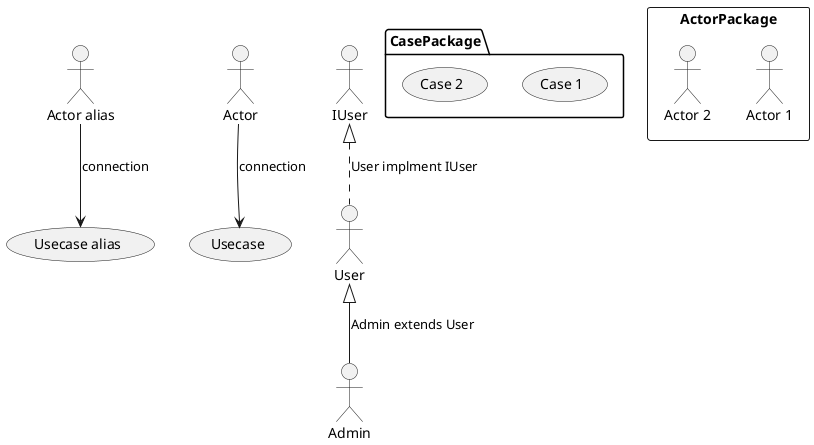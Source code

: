 @startuml

' skinparam
' skinparam actorStyle awesome/Hollow

' actor
actor :Actor alias: as actor_alias

:Actor:


' usecase
usecase (Usecase alias) as usecase_alias

(Usecase)


' connections
Actor --> Usecase: connection

actor_alias --> usecase_alias: connection


' package
package CasePackage {
    (Case 1)

    (Case 2)
}

rectangle ActorPackage {
    :Actor 1:

    :Actor 2:
}


' Extension
:User: <|-- :Admin: : Admin extends User

:IUser: <|.. :User: : User implment IUser



' ' json
' json JSON {
'    "fruit": "Apple",
'    "size": "Large",
'    "color": ["Red", "Green"]
' }

@enduml
